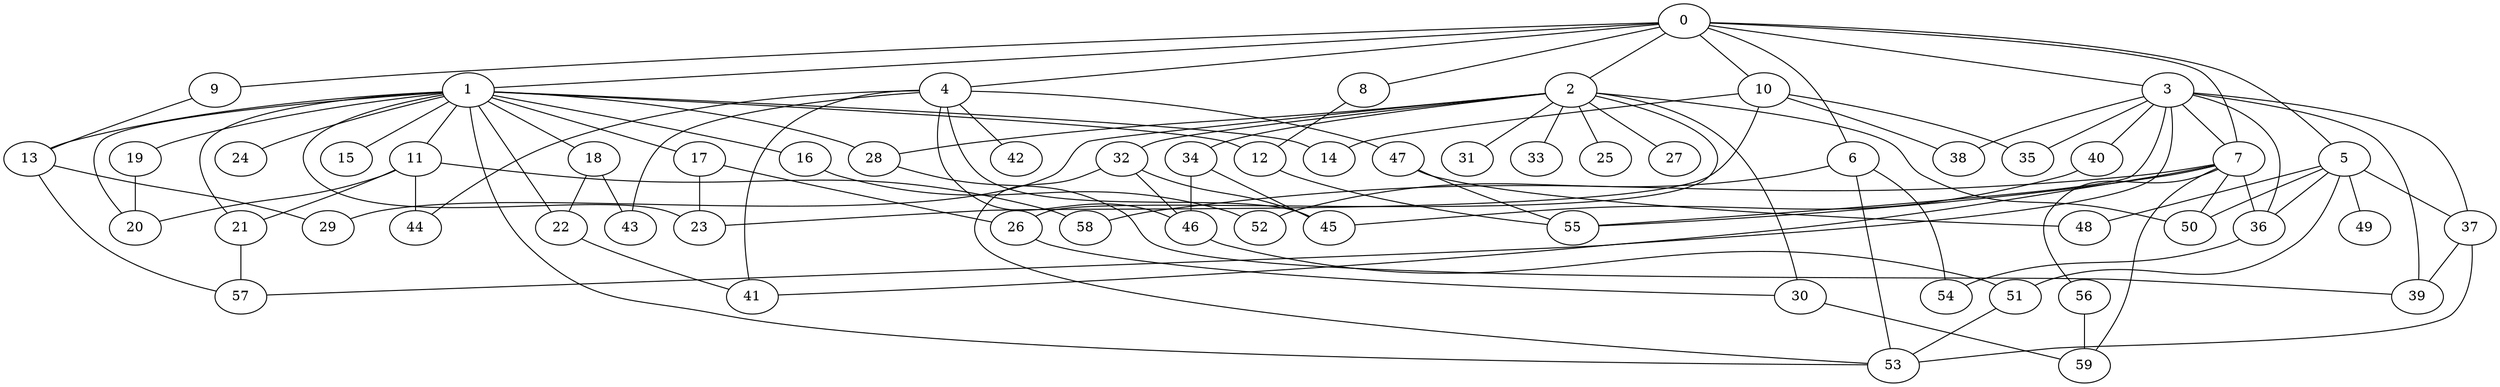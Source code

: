 
graph graphname {
    0 -- 1
0 -- 2
0 -- 3
0 -- 4
0 -- 5
0 -- 6
0 -- 7
0 -- 8
0 -- 9
0 -- 10
1 -- 11
1 -- 12
1 -- 13
1 -- 14
1 -- 15
1 -- 16
1 -- 17
1 -- 18
1 -- 19
1 -- 20
1 -- 21
1 -- 22
1 -- 23
1 -- 24
1 -- 28
1 -- 53
2 -- 32
2 -- 34
2 -- 33
2 -- 25
2 -- 26
2 -- 27
2 -- 28
2 -- 29
2 -- 30
2 -- 31
2 -- 50
3 -- 35
3 -- 36
3 -- 37
3 -- 38
3 -- 39
3 -- 40
3 -- 7
3 -- 55
3 -- 41
4 -- 41
4 -- 42
4 -- 43
4 -- 44
4 -- 45
4 -- 46
4 -- 47
5 -- 48
5 -- 50
5 -- 51
5 -- 49
5 -- 37
5 -- 36
6 -- 52
6 -- 53
6 -- 54
7 -- 55
7 -- 56
7 -- 57
7 -- 58
7 -- 59
7 -- 50
7 -- 36
8 -- 12
9 -- 13
10 -- 38
10 -- 35
10 -- 23
10 -- 14
11 -- 21
11 -- 58
11 -- 20
11 -- 44
12 -- 55
13 -- 29
13 -- 57
16 -- 52
17 -- 23
17 -- 26
18 -- 22
18 -- 43
19 -- 20
21 -- 57
22 -- 41
26 -- 30
28 -- 39
30 -- 59
32 -- 45
32 -- 46
32 -- 53
34 -- 46
34 -- 45
36 -- 54
37 -- 53
37 -- 39
40 -- 45
46 -- 51
47 -- 55
47 -- 48
51 -- 53
56 -- 59

}
